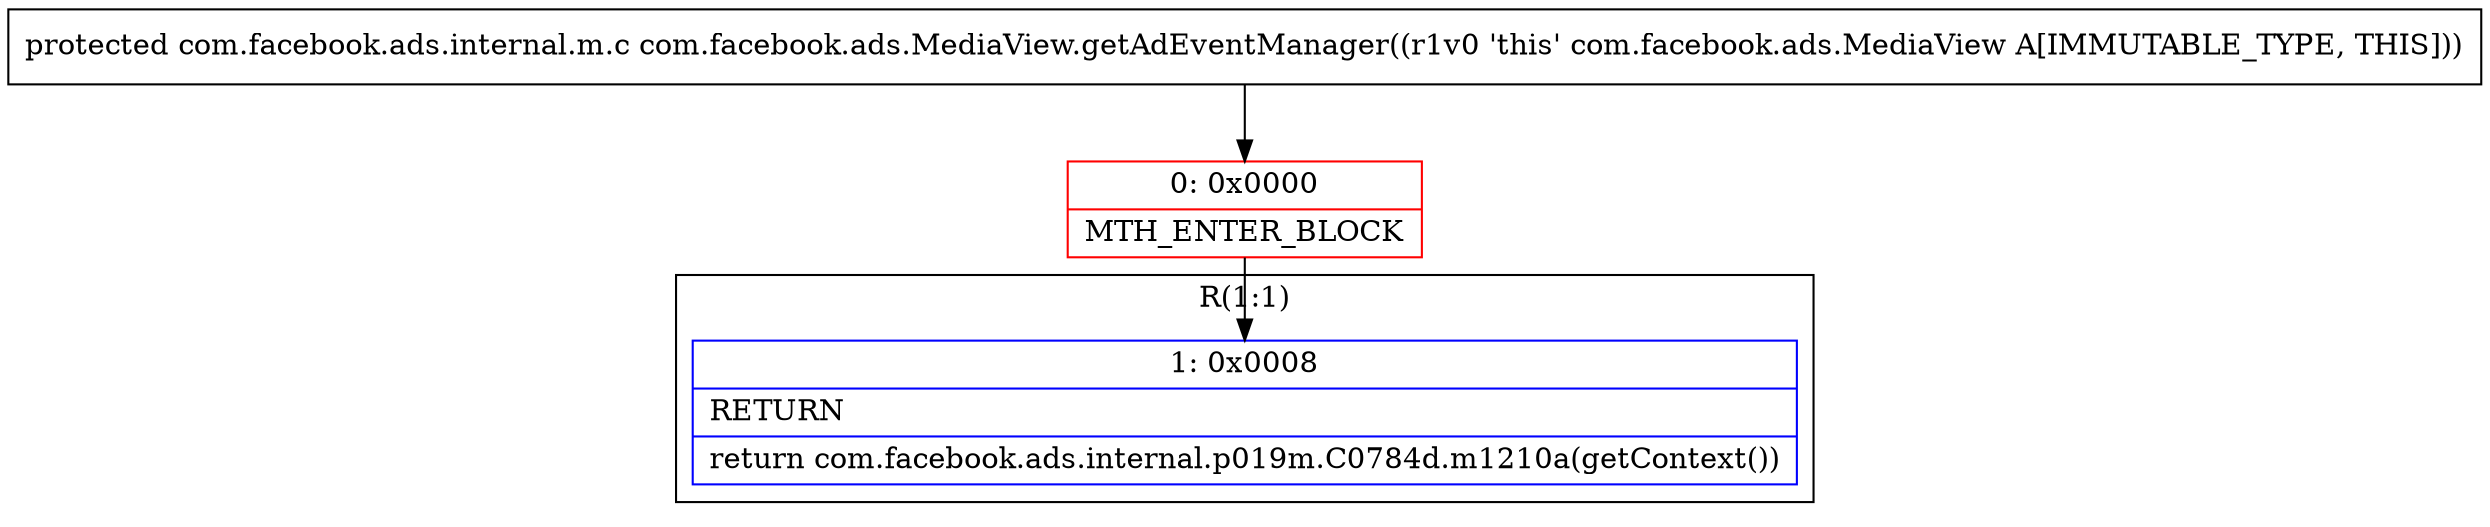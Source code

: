digraph "CFG forcom.facebook.ads.MediaView.getAdEventManager()Lcom\/facebook\/ads\/internal\/m\/c;" {
subgraph cluster_Region_1557474632 {
label = "R(1:1)";
node [shape=record,color=blue];
Node_1 [shape=record,label="{1\:\ 0x0008|RETURN\l|return com.facebook.ads.internal.p019m.C0784d.m1210a(getContext())\l}"];
}
Node_0 [shape=record,color=red,label="{0\:\ 0x0000|MTH_ENTER_BLOCK\l}"];
MethodNode[shape=record,label="{protected com.facebook.ads.internal.m.c com.facebook.ads.MediaView.getAdEventManager((r1v0 'this' com.facebook.ads.MediaView A[IMMUTABLE_TYPE, THIS])) }"];
MethodNode -> Node_0;
Node_0 -> Node_1;
}

